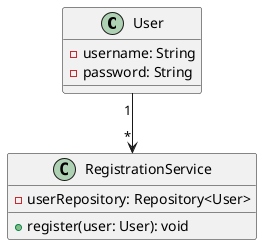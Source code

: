@startuml
   class User {
       - username: String
       - password: String
   }

   class RegistrationService {
       - userRepository: Repository<User>

       + register(user: User): void
   }

   User "1" --> "*" RegistrationService
   @enduml